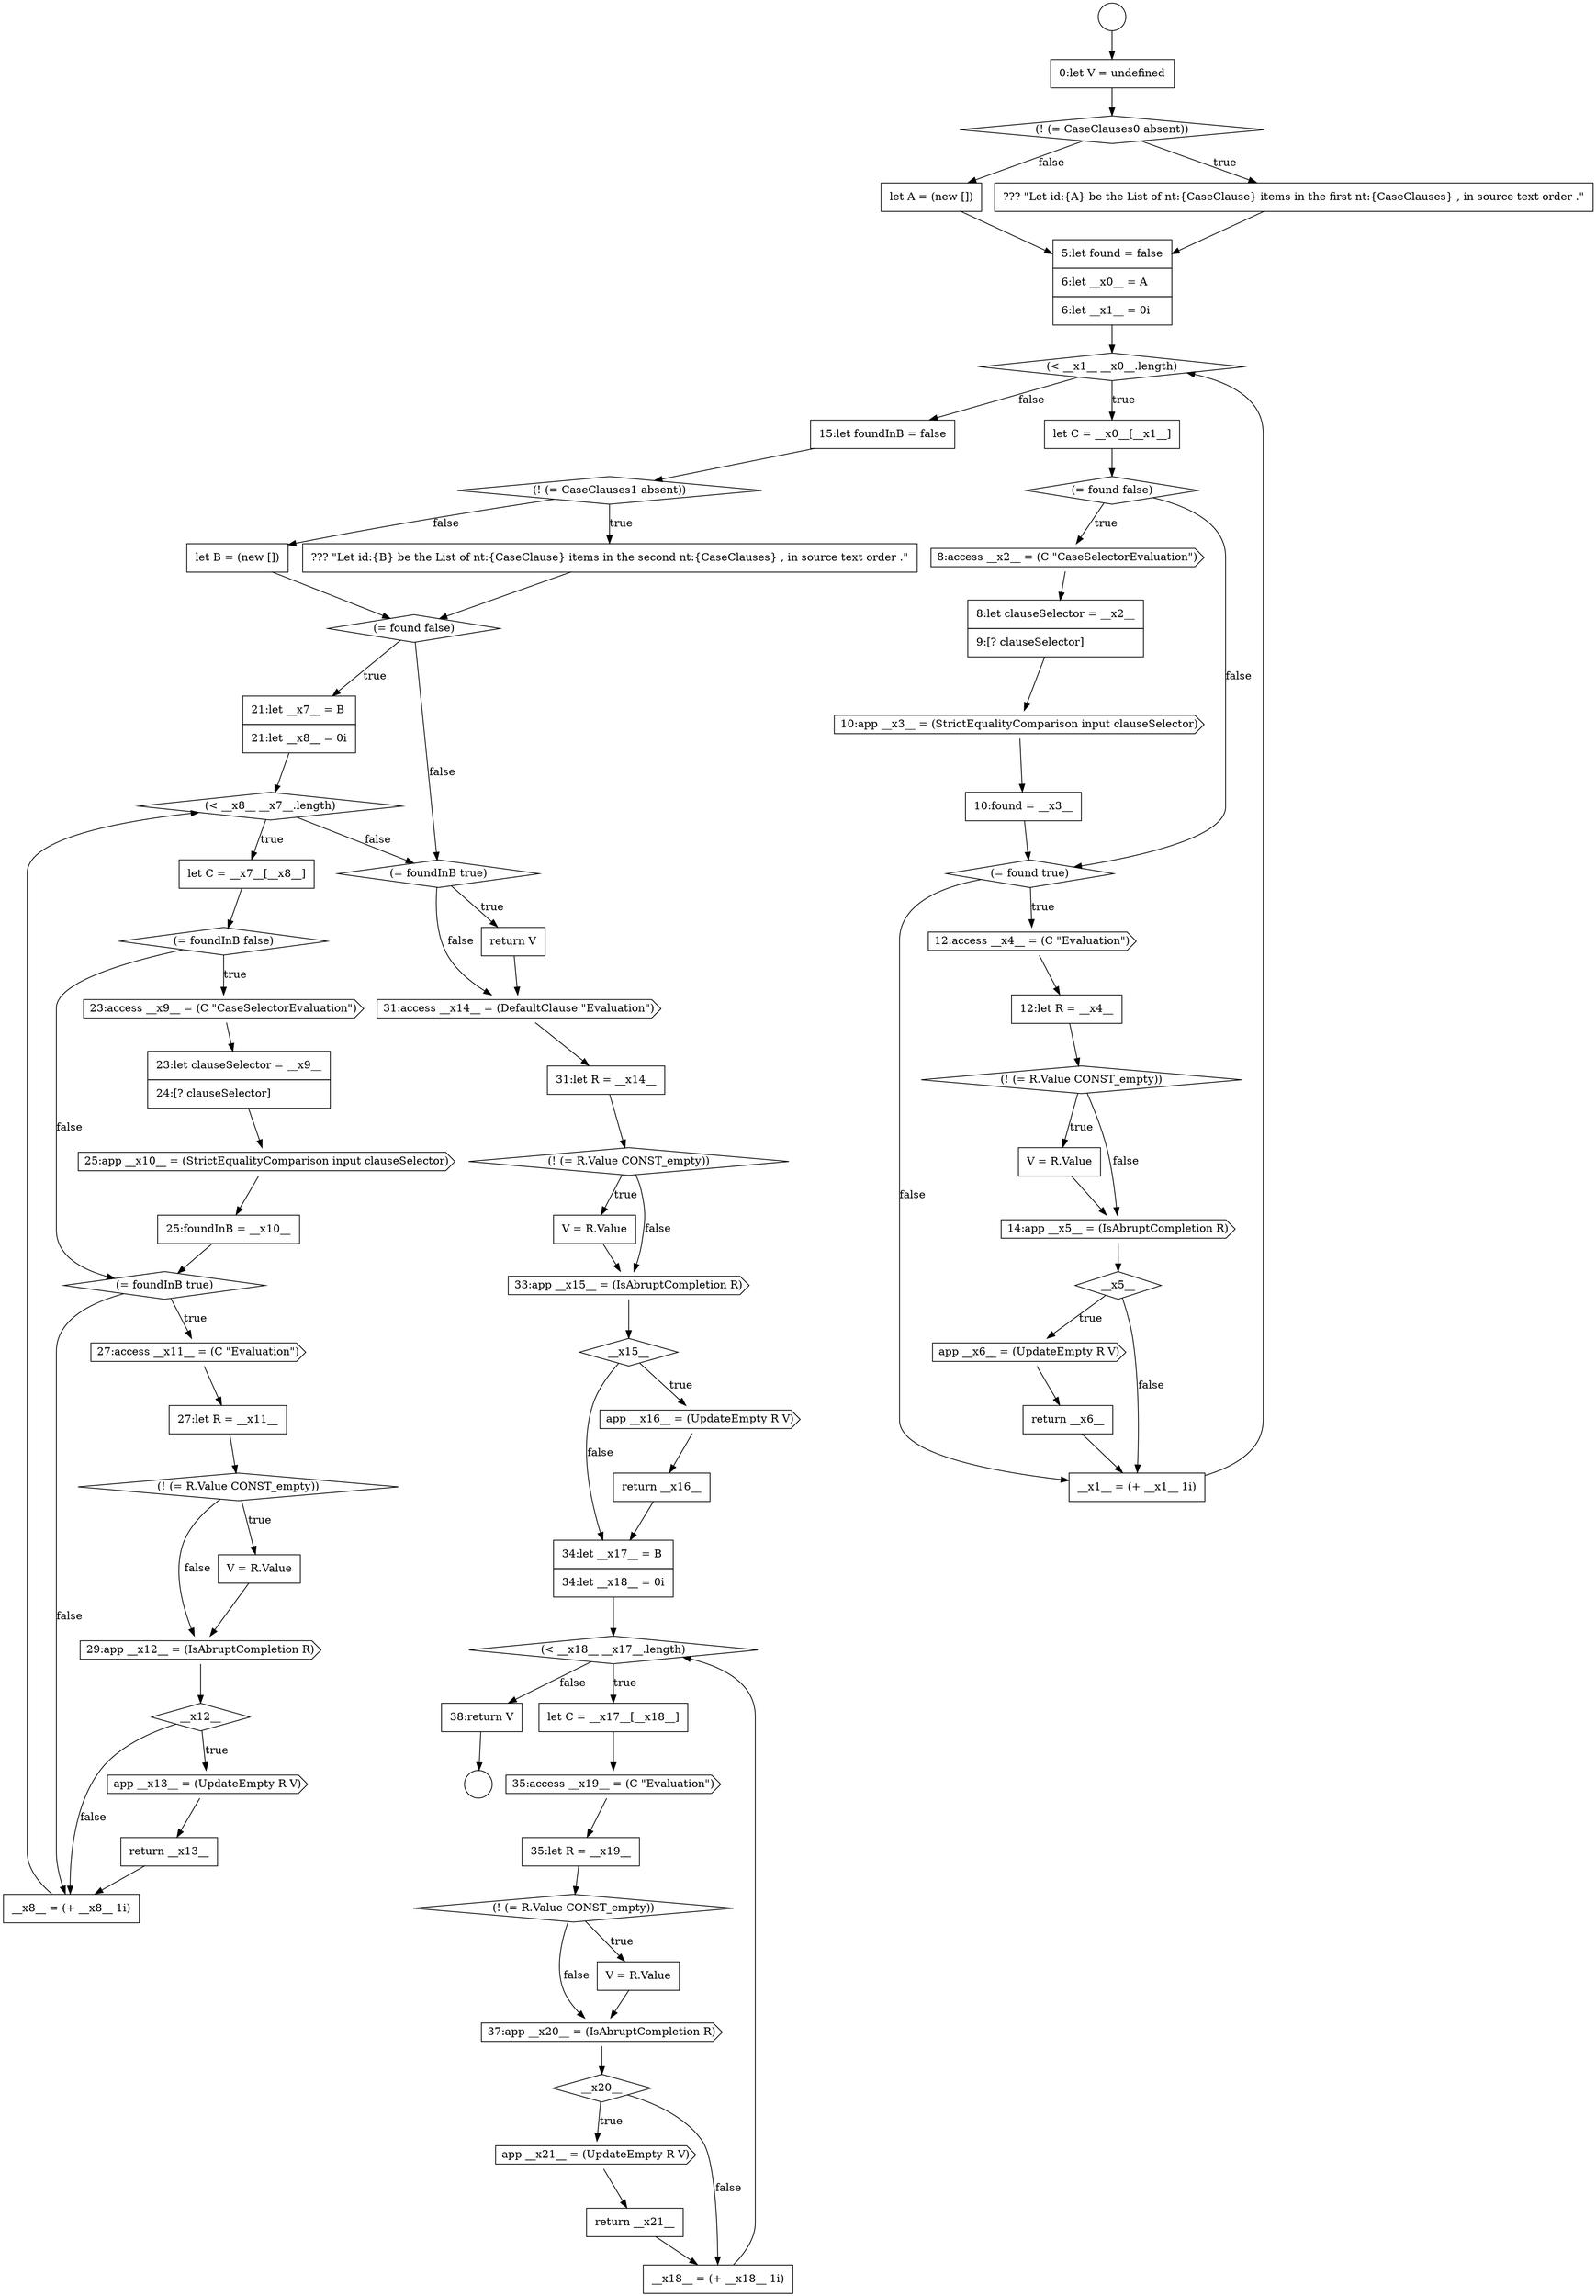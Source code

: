 digraph {
  node5 [shape=none, margin=0, label=<<font color="black">
    <table border="0" cellborder="1" cellspacing="0" cellpadding="10">
      <tr><td align="left">let A = (new [])</td></tr>
    </table>
  </font>> color="black" fillcolor="white" style=filled]
  node65 [shape=diamond, label=<<font color="black">__x20__</font>> color="black" fillcolor="white" style=filled]
  node2 [shape=none, margin=0, label=<<font color="black">
    <table border="0" cellborder="1" cellspacing="0" cellpadding="10">
      <tr><td align="left">0:let V = undefined</td></tr>
    </table>
  </font>> color="black" fillcolor="white" style=filled]
  node66 [shape=cds, label=<<font color="black">app __x21__ = (UpdateEmpty R V)</font>> color="black" fillcolor="white" style=filled]
  node4 [shape=none, margin=0, label=<<font color="black">
    <table border="0" cellborder="1" cellspacing="0" cellpadding="10">
      <tr><td align="left">??? &quot;Let id:{A} be the List of nt:{CaseClause} items in the first nt:{CaseClauses} , in source text order .&quot;</td></tr>
    </table>
  </font>> color="black" fillcolor="white" style=filled]
  node69 [shape=none, margin=0, label=<<font color="black">
    <table border="0" cellborder="1" cellspacing="0" cellpadding="10">
      <tr><td align="left">38:return V</td></tr>
    </table>
  </font>> color="black" fillcolor="white" style=filled]
  node0 [shape=circle label=" " color="black" fillcolor="white" style=filled]
  node10 [shape=cds, label=<<font color="black">8:access __x2__ = (C &quot;CaseSelectorEvaluation&quot;)</font>> color="black" fillcolor="white" style=filled]
  node56 [shape=none, margin=0, label=<<font color="black">
    <table border="0" cellborder="1" cellspacing="0" cellpadding="10">
      <tr><td align="left">return __x16__</td></tr>
    </table>
  </font>> color="black" fillcolor="white" style=filled]
  node42 [shape=cds, label=<<font color="black">29:app __x12__ = (IsAbruptCompletion R)</font>> color="black" fillcolor="white" style=filled]
  node24 [shape=none, margin=0, label=<<font color="black">
    <table border="0" cellborder="1" cellspacing="0" cellpadding="10">
      <tr><td align="left">15:let foundInB = false</td></tr>
    </table>
  </font>> color="black" fillcolor="white" style=filled]
  node37 [shape=diamond, label=<<font color="black">(= foundInB true)</font>> color="black" fillcolor="white" style=filled]
  node25 [shape=diamond, label=<<font color="black">(! (= CaseClauses1 absent))</font>> color="black" fillcolor="white" style=filled]
  node52 [shape=none, margin=0, label=<<font color="black">
    <table border="0" cellborder="1" cellspacing="0" cellpadding="10">
      <tr><td align="left">V = R.Value</td></tr>
    </table>
  </font>> color="black" fillcolor="white" style=filled]
  node14 [shape=diamond, label=<<font color="black">(= found true)</font>> color="black" fillcolor="white" style=filled]
  node20 [shape=diamond, label=<<font color="black">__x5__</font>> color="black" fillcolor="white" style=filled]
  node46 [shape=none, margin=0, label=<<font color="black">
    <table border="0" cellborder="1" cellspacing="0" cellpadding="10">
      <tr><td align="left">__x8__ = (+ __x8__ 1i)</td></tr>
    </table>
  </font>> color="black" fillcolor="white" style=filled]
  node57 [shape=none, margin=0, label=<<font color="black">
    <table border="0" cellborder="1" cellspacing="0" cellpadding="10">
      <tr><td align="left">34:let __x17__ = B</td></tr>
      <tr><td align="left">34:let __x18__ = 0i</td></tr>
    </table>
  </font>> color="black" fillcolor="white" style=filled]
  node29 [shape=none, margin=0, label=<<font color="black">
    <table border="0" cellborder="1" cellspacing="0" cellpadding="10">
      <tr><td align="left">21:let __x7__ = B</td></tr>
      <tr><td align="left">21:let __x8__ = 0i</td></tr>
    </table>
  </font>> color="black" fillcolor="white" style=filled]
  node61 [shape=none, margin=0, label=<<font color="black">
    <table border="0" cellborder="1" cellspacing="0" cellpadding="10">
      <tr><td align="left">35:let R = __x19__</td></tr>
    </table>
  </font>> color="black" fillcolor="white" style=filled]
  node1 [shape=circle label=" " color="black" fillcolor="white" style=filled]
  node6 [shape=none, margin=0, label=<<font color="black">
    <table border="0" cellborder="1" cellspacing="0" cellpadding="10">
      <tr><td align="left">5:let found = false</td></tr>
      <tr><td align="left">6:let __x0__ = A</td></tr>
      <tr><td align="left">6:let __x1__ = 0i</td></tr>
    </table>
  </font>> color="black" fillcolor="white" style=filled]
  node60 [shape=cds, label=<<font color="black">35:access __x19__ = (C &quot;Evaluation&quot;)</font>> color="black" fillcolor="white" style=filled]
  node21 [shape=cds, label=<<font color="black">app __x6__ = (UpdateEmpty R V)</font>> color="black" fillcolor="white" style=filled]
  node33 [shape=cds, label=<<font color="black">23:access __x9__ = (C &quot;CaseSelectorEvaluation&quot;)</font>> color="black" fillcolor="white" style=filled]
  node28 [shape=diamond, label=<<font color="black">(= found false)</font>> color="black" fillcolor="white" style=filled]
  node38 [shape=cds, label=<<font color="black">27:access __x11__ = (C &quot;Evaluation&quot;)</font>> color="black" fillcolor="white" style=filled]
  node9 [shape=diamond, label=<<font color="black">(= found false)</font>> color="black" fillcolor="white" style=filled]
  node53 [shape=cds, label=<<font color="black">33:app __x15__ = (IsAbruptCompletion R)</font>> color="black" fillcolor="white" style=filled]
  node13 [shape=none, margin=0, label=<<font color="black">
    <table border="0" cellborder="1" cellspacing="0" cellpadding="10">
      <tr><td align="left">10:found = __x3__</td></tr>
    </table>
  </font>> color="black" fillcolor="white" style=filled]
  node41 [shape=none, margin=0, label=<<font color="black">
    <table border="0" cellborder="1" cellspacing="0" cellpadding="10">
      <tr><td align="left">V = R.Value</td></tr>
    </table>
  </font>> color="black" fillcolor="white" style=filled]
  node45 [shape=none, margin=0, label=<<font color="black">
    <table border="0" cellborder="1" cellspacing="0" cellpadding="10">
      <tr><td align="left">return __x13__</td></tr>
    </table>
  </font>> color="black" fillcolor="white" style=filled]
  node64 [shape=cds, label=<<font color="black">37:app __x20__ = (IsAbruptCompletion R)</font>> color="black" fillcolor="white" style=filled]
  node17 [shape=diamond, label=<<font color="black">(! (= R.Value CONST_empty))</font>> color="black" fillcolor="white" style=filled]
  node32 [shape=diamond, label=<<font color="black">(= foundInB false)</font>> color="black" fillcolor="white" style=filled]
  node34 [shape=none, margin=0, label=<<font color="black">
    <table border="0" cellborder="1" cellspacing="0" cellpadding="10">
      <tr><td align="left">23:let clauseSelector = __x9__</td></tr>
      <tr><td align="left">24:[? clauseSelector]</td></tr>
    </table>
  </font>> color="black" fillcolor="white" style=filled]
  node22 [shape=none, margin=0, label=<<font color="black">
    <table border="0" cellborder="1" cellspacing="0" cellpadding="10">
      <tr><td align="left">return __x6__</td></tr>
    </table>
  </font>> color="black" fillcolor="white" style=filled]
  node44 [shape=cds, label=<<font color="black">app __x13__ = (UpdateEmpty R V)</font>> color="black" fillcolor="white" style=filled]
  node59 [shape=none, margin=0, label=<<font color="black">
    <table border="0" cellborder="1" cellspacing="0" cellpadding="10">
      <tr><td align="left">let C = __x17__[__x18__]</td></tr>
    </table>
  </font>> color="black" fillcolor="white" style=filled]
  node27 [shape=none, margin=0, label=<<font color="black">
    <table border="0" cellborder="1" cellspacing="0" cellpadding="10">
      <tr><td align="left">let B = (new [])</td></tr>
    </table>
  </font>> color="black" fillcolor="white" style=filled]
  node12 [shape=cds, label=<<font color="black">10:app __x3__ = (StrictEqualityComparison input clauseSelector)</font>> color="black" fillcolor="white" style=filled]
  node54 [shape=diamond, label=<<font color="black">__x15__</font>> color="black" fillcolor="white" style=filled]
  node49 [shape=cds, label=<<font color="black">31:access __x14__ = (DefaultClause &quot;Evaluation&quot;)</font>> color="black" fillcolor="white" style=filled]
  node7 [shape=diamond, label=<<font color="black">(&lt; __x1__ __x0__.length)</font>> color="black" fillcolor="white" style=filled]
  node39 [shape=none, margin=0, label=<<font color="black">
    <table border="0" cellborder="1" cellspacing="0" cellpadding="10">
      <tr><td align="left">27:let R = __x11__</td></tr>
    </table>
  </font>> color="black" fillcolor="white" style=filled]
  node3 [shape=diamond, label=<<font color="black">(! (= CaseClauses0 absent))</font>> color="black" fillcolor="white" style=filled]
  node35 [shape=cds, label=<<font color="black">25:app __x10__ = (StrictEqualityComparison input clauseSelector)</font>> color="black" fillcolor="white" style=filled]
  node48 [shape=none, margin=0, label=<<font color="black">
    <table border="0" cellborder="1" cellspacing="0" cellpadding="10">
      <tr><td align="left">return V</td></tr>
    </table>
  </font>> color="black" fillcolor="white" style=filled]
  node63 [shape=none, margin=0, label=<<font color="black">
    <table border="0" cellborder="1" cellspacing="0" cellpadding="10">
      <tr><td align="left">V = R.Value</td></tr>
    </table>
  </font>> color="black" fillcolor="white" style=filled]
  node18 [shape=none, margin=0, label=<<font color="black">
    <table border="0" cellborder="1" cellspacing="0" cellpadding="10">
      <tr><td align="left">V = R.Value</td></tr>
    </table>
  </font>> color="black" fillcolor="white" style=filled]
  node50 [shape=none, margin=0, label=<<font color="black">
    <table border="0" cellborder="1" cellspacing="0" cellpadding="10">
      <tr><td align="left">31:let R = __x14__</td></tr>
    </table>
  </font>> color="black" fillcolor="white" style=filled]
  node67 [shape=none, margin=0, label=<<font color="black">
    <table border="0" cellborder="1" cellspacing="0" cellpadding="10">
      <tr><td align="left">return __x21__</td></tr>
    </table>
  </font>> color="black" fillcolor="white" style=filled]
  node16 [shape=none, margin=0, label=<<font color="black">
    <table border="0" cellborder="1" cellspacing="0" cellpadding="10">
      <tr><td align="left">12:let R = __x4__</td></tr>
    </table>
  </font>> color="black" fillcolor="white" style=filled]
  node31 [shape=none, margin=0, label=<<font color="black">
    <table border="0" cellborder="1" cellspacing="0" cellpadding="10">
      <tr><td align="left">let C = __x7__[__x8__]</td></tr>
    </table>
  </font>> color="black" fillcolor="white" style=filled]
  node11 [shape=none, margin=0, label=<<font color="black">
    <table border="0" cellborder="1" cellspacing="0" cellpadding="10">
      <tr><td align="left">8:let clauseSelector = __x2__</td></tr>
      <tr><td align="left">9:[? clauseSelector]</td></tr>
    </table>
  </font>> color="black" fillcolor="white" style=filled]
  node43 [shape=diamond, label=<<font color="black">__x12__</font>> color="black" fillcolor="white" style=filled]
  node40 [shape=diamond, label=<<font color="black">(! (= R.Value CONST_empty))</font>> color="black" fillcolor="white" style=filled]
  node26 [shape=none, margin=0, label=<<font color="black">
    <table border="0" cellborder="1" cellspacing="0" cellpadding="10">
      <tr><td align="left">??? &quot;Let id:{B} be the List of nt:{CaseClause} items in the second nt:{CaseClauses} , in source text order .&quot;</td></tr>
    </table>
  </font>> color="black" fillcolor="white" style=filled]
  node55 [shape=cds, label=<<font color="black">app __x16__ = (UpdateEmpty R V)</font>> color="black" fillcolor="white" style=filled]
  node23 [shape=none, margin=0, label=<<font color="black">
    <table border="0" cellborder="1" cellspacing="0" cellpadding="10">
      <tr><td align="left">__x1__ = (+ __x1__ 1i)</td></tr>
    </table>
  </font>> color="black" fillcolor="white" style=filled]
  node8 [shape=none, margin=0, label=<<font color="black">
    <table border="0" cellborder="1" cellspacing="0" cellpadding="10">
      <tr><td align="left">let C = __x0__[__x1__]</td></tr>
    </table>
  </font>> color="black" fillcolor="white" style=filled]
  node58 [shape=diamond, label=<<font color="black">(&lt; __x18__ __x17__.length)</font>> color="black" fillcolor="white" style=filled]
  node36 [shape=none, margin=0, label=<<font color="black">
    <table border="0" cellborder="1" cellspacing="0" cellpadding="10">
      <tr><td align="left">25:foundInB = __x10__</td></tr>
    </table>
  </font>> color="black" fillcolor="white" style=filled]
  node30 [shape=diamond, label=<<font color="black">(&lt; __x8__ __x7__.length)</font>> color="black" fillcolor="white" style=filled]
  node51 [shape=diamond, label=<<font color="black">(! (= R.Value CONST_empty))</font>> color="black" fillcolor="white" style=filled]
  node19 [shape=cds, label=<<font color="black">14:app __x5__ = (IsAbruptCompletion R)</font>> color="black" fillcolor="white" style=filled]
  node47 [shape=diamond, label=<<font color="black">(= foundInB true)</font>> color="black" fillcolor="white" style=filled]
  node15 [shape=cds, label=<<font color="black">12:access __x4__ = (C &quot;Evaluation&quot;)</font>> color="black" fillcolor="white" style=filled]
  node68 [shape=none, margin=0, label=<<font color="black">
    <table border="0" cellborder="1" cellspacing="0" cellpadding="10">
      <tr><td align="left">__x18__ = (+ __x18__ 1i)</td></tr>
    </table>
  </font>> color="black" fillcolor="white" style=filled]
  node62 [shape=diamond, label=<<font color="black">(! (= R.Value CONST_empty))</font>> color="black" fillcolor="white" style=filled]
  node14 -> node15 [label=<<font color="black">true</font>> color="black"]
  node14 -> node23 [label=<<font color="black">false</font>> color="black"]
  node51 -> node52 [label=<<font color="black">true</font>> color="black"]
  node51 -> node53 [label=<<font color="black">false</font>> color="black"]
  node30 -> node31 [label=<<font color="black">true</font>> color="black"]
  node30 -> node47 [label=<<font color="black">false</font>> color="black"]
  node31 -> node32 [ color="black"]
  node68 -> node58 [ color="black"]
  node50 -> node51 [ color="black"]
  node54 -> node55 [label=<<font color="black">true</font>> color="black"]
  node54 -> node57 [label=<<font color="black">false</font>> color="black"]
  node69 -> node1 [ color="black"]
  node43 -> node44 [label=<<font color="black">true</font>> color="black"]
  node43 -> node46 [label=<<font color="black">false</font>> color="black"]
  node16 -> node17 [ color="black"]
  node48 -> node49 [ color="black"]
  node38 -> node39 [ color="black"]
  node5 -> node6 [ color="black"]
  node53 -> node54 [ color="black"]
  node7 -> node8 [label=<<font color="black">true</font>> color="black"]
  node7 -> node24 [label=<<font color="black">false</font>> color="black"]
  node63 -> node64 [ color="black"]
  node61 -> node62 [ color="black"]
  node64 -> node65 [ color="black"]
  node29 -> node30 [ color="black"]
  node39 -> node40 [ color="black"]
  node67 -> node68 [ color="black"]
  node4 -> node6 [ color="black"]
  node18 -> node19 [ color="black"]
  node42 -> node43 [ color="black"]
  node34 -> node35 [ color="black"]
  node40 -> node41 [label=<<font color="black">true</font>> color="black"]
  node40 -> node42 [label=<<font color="black">false</font>> color="black"]
  node26 -> node28 [ color="black"]
  node66 -> node67 [ color="black"]
  node58 -> node59 [label=<<font color="black">true</font>> color="black"]
  node58 -> node69 [label=<<font color="black">false</font>> color="black"]
  node2 -> node3 [ color="black"]
  node3 -> node4 [label=<<font color="black">true</font>> color="black"]
  node3 -> node5 [label=<<font color="black">false</font>> color="black"]
  node15 -> node16 [ color="black"]
  node55 -> node56 [ color="black"]
  node11 -> node12 [ color="black"]
  node25 -> node26 [label=<<font color="black">true</font>> color="black"]
  node25 -> node27 [label=<<font color="black">false</font>> color="black"]
  node19 -> node20 [ color="black"]
  node13 -> node14 [ color="black"]
  node35 -> node36 [ color="black"]
  node57 -> node58 [ color="black"]
  node62 -> node63 [label=<<font color="black">true</font>> color="black"]
  node62 -> node64 [label=<<font color="black">false</font>> color="black"]
  node20 -> node21 [label=<<font color="black">true</font>> color="black"]
  node20 -> node23 [label=<<font color="black">false</font>> color="black"]
  node12 -> node13 [ color="black"]
  node45 -> node46 [ color="black"]
  node0 -> node2 [ color="black"]
  node37 -> node38 [label=<<font color="black">true</font>> color="black"]
  node37 -> node46 [label=<<font color="black">false</font>> color="black"]
  node36 -> node37 [ color="black"]
  node52 -> node53 [ color="black"]
  node22 -> node23 [ color="black"]
  node6 -> node7 [ color="black"]
  node65 -> node66 [label=<<font color="black">true</font>> color="black"]
  node65 -> node68 [label=<<font color="black">false</font>> color="black"]
  node44 -> node45 [ color="black"]
  node27 -> node28 [ color="black"]
  node10 -> node11 [ color="black"]
  node32 -> node33 [label=<<font color="black">true</font>> color="black"]
  node32 -> node37 [label=<<font color="black">false</font>> color="black"]
  node8 -> node9 [ color="black"]
  node21 -> node22 [ color="black"]
  node59 -> node60 [ color="black"]
  node23 -> node7 [ color="black"]
  node56 -> node57 [ color="black"]
  node60 -> node61 [ color="black"]
  node24 -> node25 [ color="black"]
  node49 -> node50 [ color="black"]
  node9 -> node10 [label=<<font color="black">true</font>> color="black"]
  node9 -> node14 [label=<<font color="black">false</font>> color="black"]
  node47 -> node48 [label=<<font color="black">true</font>> color="black"]
  node47 -> node49 [label=<<font color="black">false</font>> color="black"]
  node28 -> node29 [label=<<font color="black">true</font>> color="black"]
  node28 -> node47 [label=<<font color="black">false</font>> color="black"]
  node46 -> node30 [ color="black"]
  node33 -> node34 [ color="black"]
  node17 -> node18 [label=<<font color="black">true</font>> color="black"]
  node17 -> node19 [label=<<font color="black">false</font>> color="black"]
  node41 -> node42 [ color="black"]
}
